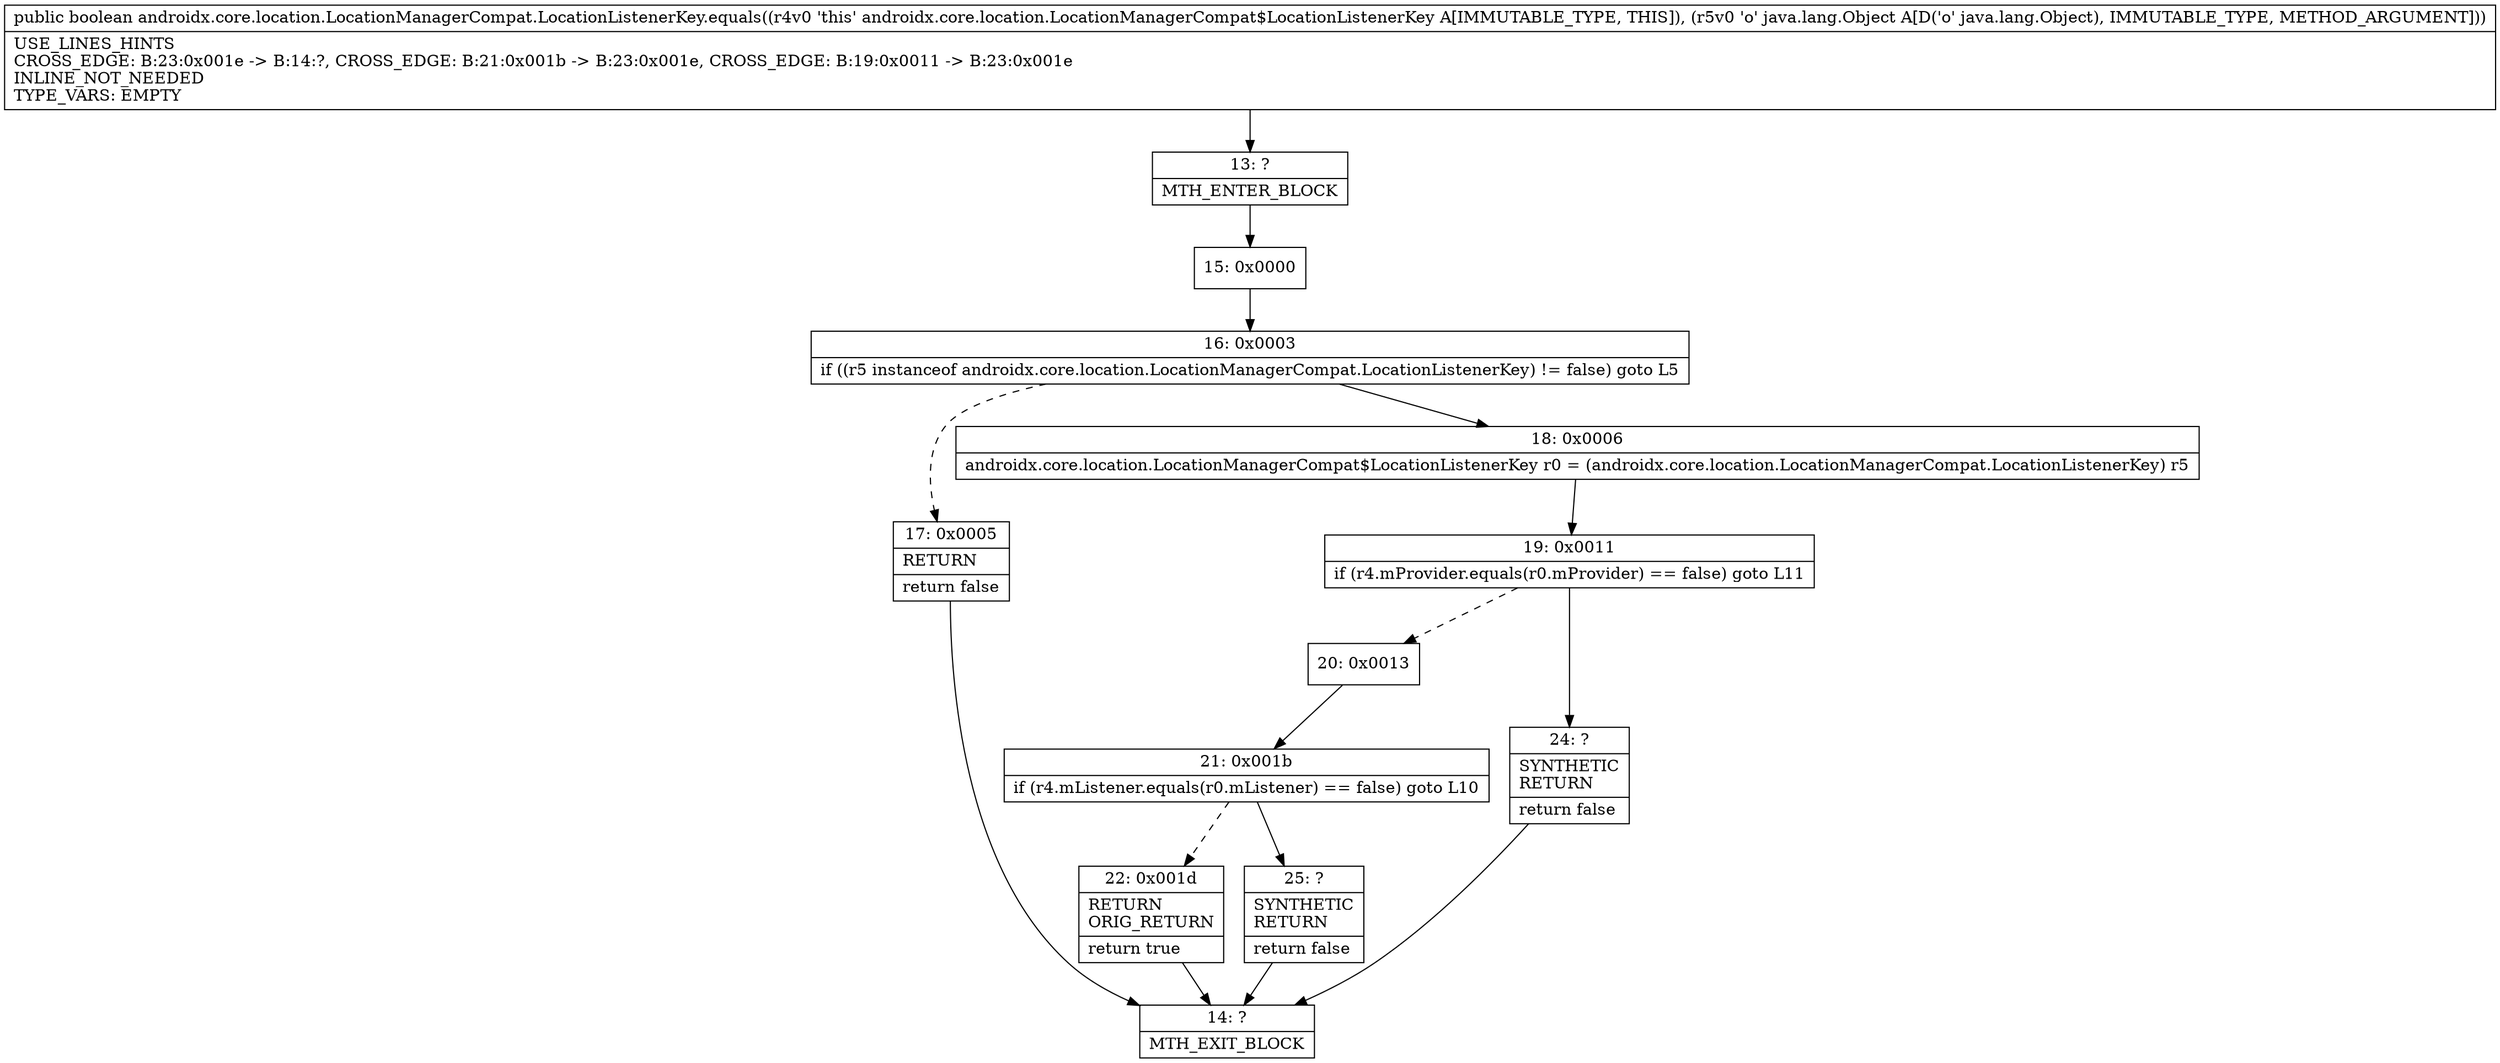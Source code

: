 digraph "CFG forandroidx.core.location.LocationManagerCompat.LocationListenerKey.equals(Ljava\/lang\/Object;)Z" {
Node_13 [shape=record,label="{13\:\ ?|MTH_ENTER_BLOCK\l}"];
Node_15 [shape=record,label="{15\:\ 0x0000}"];
Node_16 [shape=record,label="{16\:\ 0x0003|if ((r5 instanceof androidx.core.location.LocationManagerCompat.LocationListenerKey) != false) goto L5\l}"];
Node_17 [shape=record,label="{17\:\ 0x0005|RETURN\l|return false\l}"];
Node_14 [shape=record,label="{14\:\ ?|MTH_EXIT_BLOCK\l}"];
Node_18 [shape=record,label="{18\:\ 0x0006|androidx.core.location.LocationManagerCompat$LocationListenerKey r0 = (androidx.core.location.LocationManagerCompat.LocationListenerKey) r5\l}"];
Node_19 [shape=record,label="{19\:\ 0x0011|if (r4.mProvider.equals(r0.mProvider) == false) goto L11\l}"];
Node_20 [shape=record,label="{20\:\ 0x0013}"];
Node_21 [shape=record,label="{21\:\ 0x001b|if (r4.mListener.equals(r0.mListener) == false) goto L10\l}"];
Node_22 [shape=record,label="{22\:\ 0x001d|RETURN\lORIG_RETURN\l|return true\l}"];
Node_25 [shape=record,label="{25\:\ ?|SYNTHETIC\lRETURN\l|return false\l}"];
Node_24 [shape=record,label="{24\:\ ?|SYNTHETIC\lRETURN\l|return false\l}"];
MethodNode[shape=record,label="{public boolean androidx.core.location.LocationManagerCompat.LocationListenerKey.equals((r4v0 'this' androidx.core.location.LocationManagerCompat$LocationListenerKey A[IMMUTABLE_TYPE, THIS]), (r5v0 'o' java.lang.Object A[D('o' java.lang.Object), IMMUTABLE_TYPE, METHOD_ARGUMENT]))  | USE_LINES_HINTS\lCROSS_EDGE: B:23:0x001e \-\> B:14:?, CROSS_EDGE: B:21:0x001b \-\> B:23:0x001e, CROSS_EDGE: B:19:0x0011 \-\> B:23:0x001e\lINLINE_NOT_NEEDED\lTYPE_VARS: EMPTY\l}"];
MethodNode -> Node_13;Node_13 -> Node_15;
Node_15 -> Node_16;
Node_16 -> Node_17[style=dashed];
Node_16 -> Node_18;
Node_17 -> Node_14;
Node_18 -> Node_19;
Node_19 -> Node_20[style=dashed];
Node_19 -> Node_24;
Node_20 -> Node_21;
Node_21 -> Node_22[style=dashed];
Node_21 -> Node_25;
Node_22 -> Node_14;
Node_25 -> Node_14;
Node_24 -> Node_14;
}

